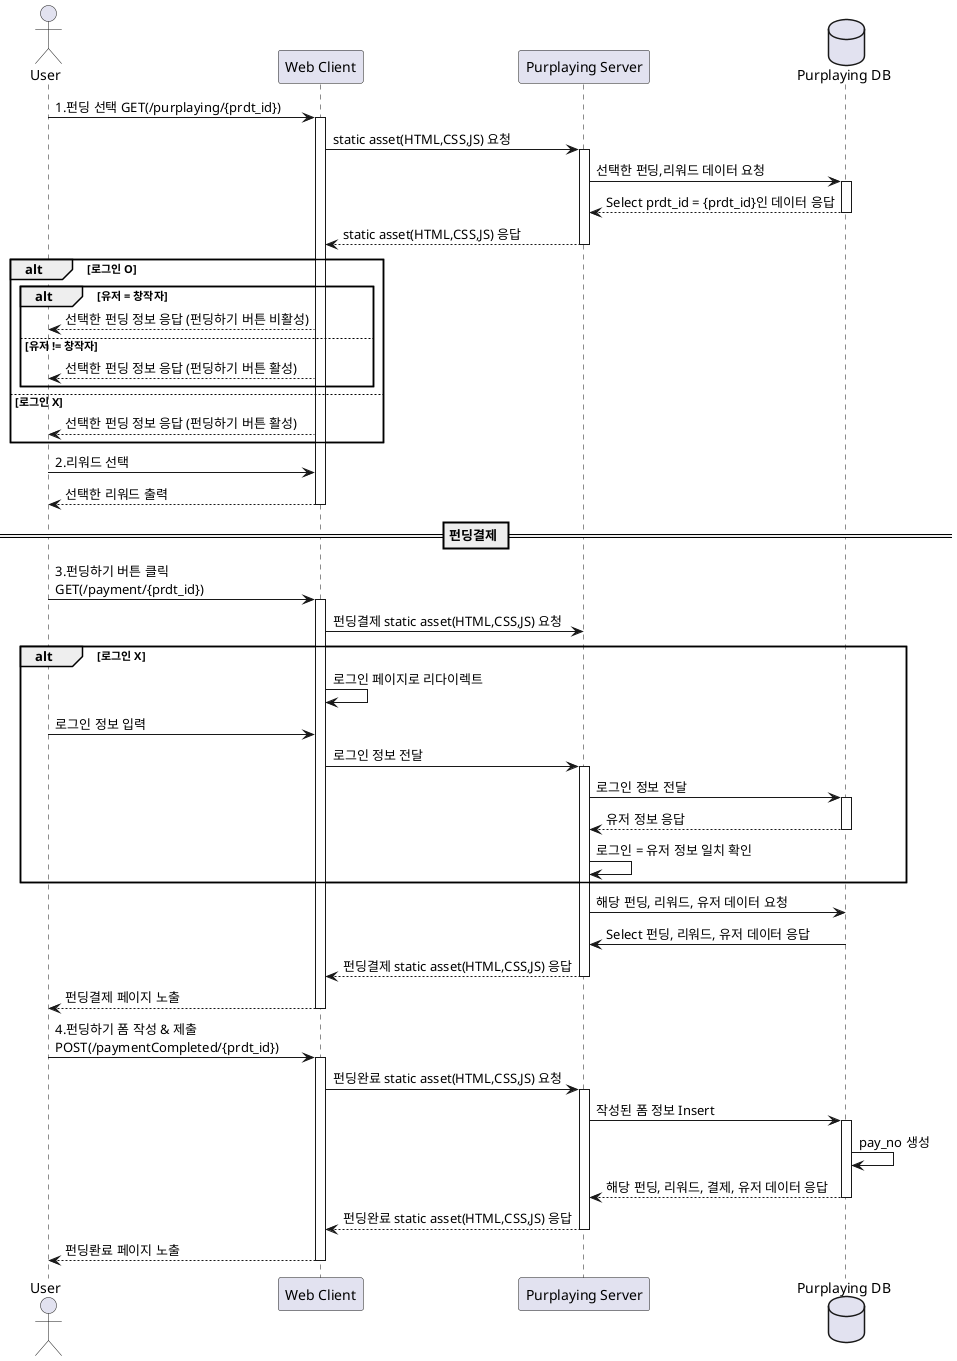 @startuml
actor User
participant "Web Client" as C
participant "Purplaying Server" as S
database "Purplaying DB" as D

User -> C : 1.펀딩 선택 GET(/purplaying/{prdt_id})
activate C
C -> S : static asset(HTML,CSS,JS) 요청
activate S
S -> D : 선택한 펀딩,리워드 데이터 요청
activate D
D --> S : Select prdt_id = {prdt_id}인 데이터 응답
deactivate D
S --> C : static asset(HTML,CSS,JS) 응답
deactivate S
alt 로그인 O
    alt 유저 = 창작자
        C --> User : 선택한 펀딩 정보 응답 (펀딩하기 버튼 비활성)
    else 유저 != 창작자
        C --> User : 선택한 펀딩 정보 응답 (펀딩하기 버튼 활성)
    end
else 로그인 X
C --> User : 선택한 펀딩 정보 응답 (펀딩하기 버튼 활성)
end
User -> C : 2.리워드 선택
C --> User : 선택한 리워드 출력
deactivate C

== 펀딩결제 ==
User -> C : 3.펀딩하기 버튼 클릭\nGET(/payment/{prdt_id}) 
activate C
C -> S : 펀딩결제 static asset(HTML,CSS,JS) 요청
alt 로그인 X
C -> C : 로그인 페이지로 리다이렉트
User -> C : 로그인 정보 입력
C -> S : 로그인 정보 전달
activate S
S -> D : 로그인 정보 전달
activate D
D --> S : 유저 정보 응답
deactivate D
S -> S : 로그인 = 유저 정보 일치 확인
end
S -> D : 해당 펀딩, 리워드, 유저 데이터 요청
D -> S : Select 펀딩, 리워드, 유저 데이터 응답
deactivate D
S --> C :  펀딩결제 static asset(HTML,CSS,JS) 응답
deactivate S
C --> User : 펀딩결제 페이지 노출
deactivate C

User -> C : 4.펀딩하기 폼 작성 & 제출\nPOST(/paymentCompleted/{prdt_id})
activate C
C -> S : 펀딩완료 static asset(HTML,CSS,JS) 요청
activate S
S -> D : 작성된 폼 정보 Insert
activate D
D -> D : pay_no 생성
D --> S : 해당 펀딩, 리워드, 결제, 유저 데이터 응답
deactivate D
S --> C : 펀딩완료 static asset(HTML,CSS,JS) 응답
deactivate S
C --> User : 펀딩롼료 페이지 노출
deactivate C

@enduml